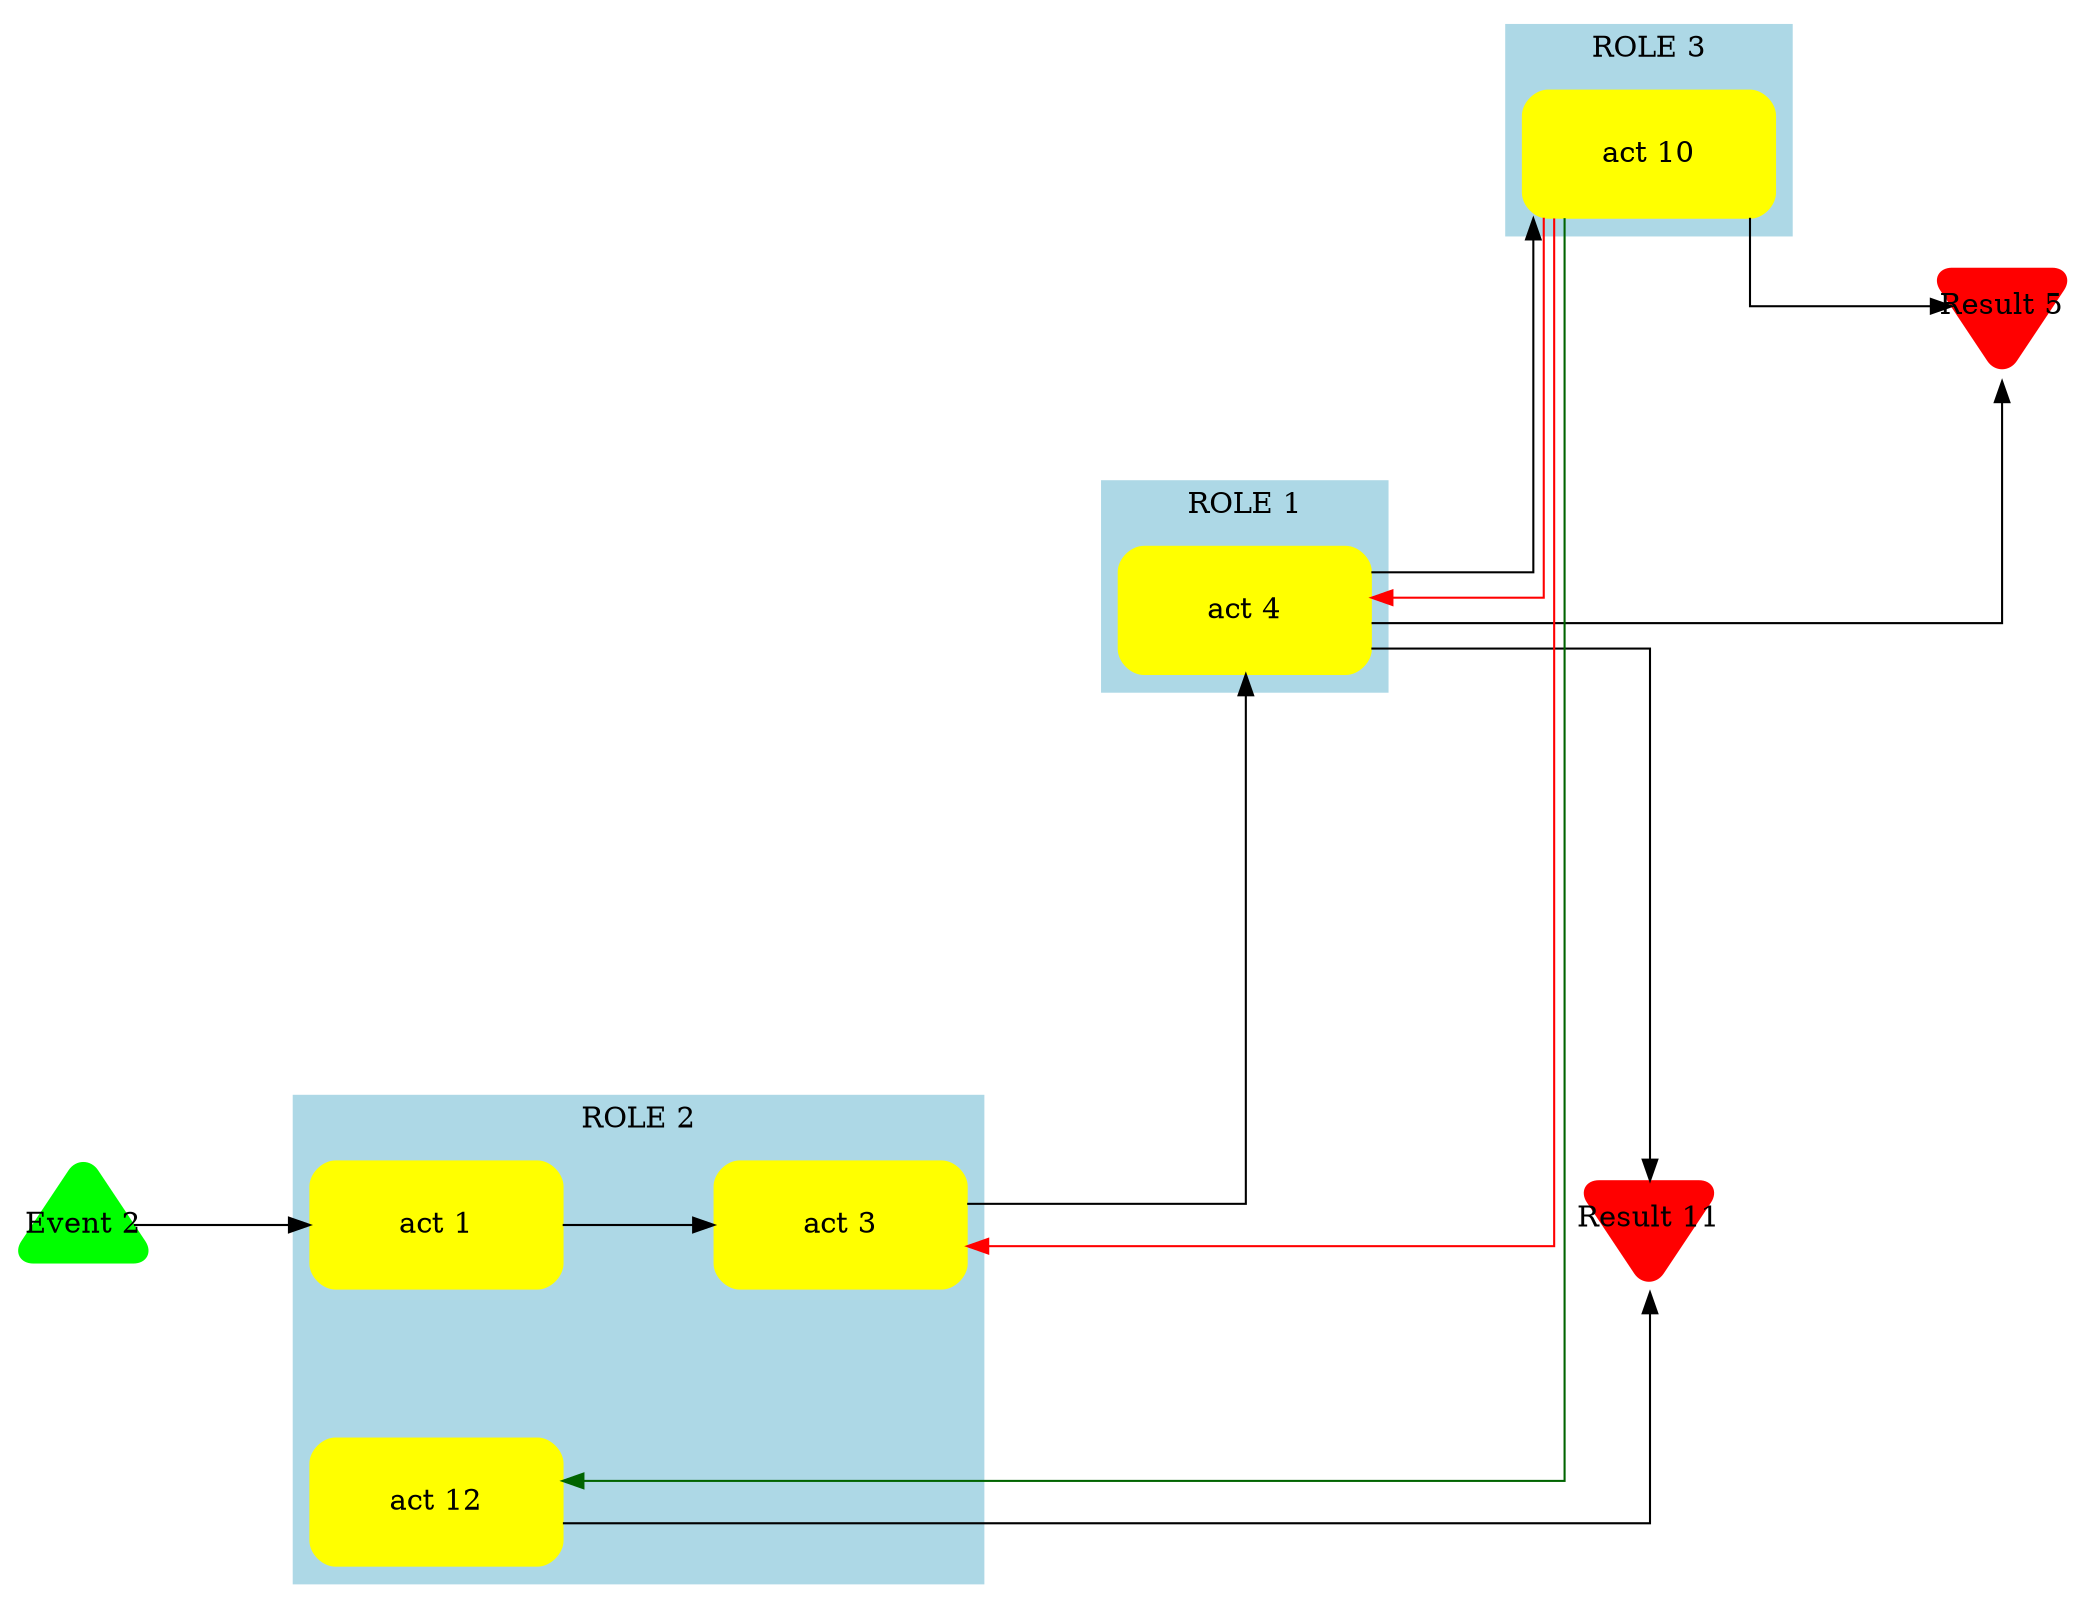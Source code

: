 digraph diagram24 {
rankdir=LR;overlap=scalexy;splines=ortho;sep=1;nodesep=1;
/*rankdir=TB;overlap=scalexy;splines=ortho;sep=1;nodesep=1;*/

node[fontsize=14.0]

subgraph cluster_7 { label="ROLE 2";style=filled;color=lightblue;1;3;12}
subgraph cluster_8 { label="ROLE 1";style=filled;color=lightblue;4}
subgraph cluster_9 { label="ROLE 3";style=filled;color=lightblue;10}

"4"  [label="act 4"; shape=box,style="rounded,filled",color=yellow,fixedsize=true,width=1.6806,height=0.84722]
"1"  [label="act 1"; shape=box,style="rounded,filled",color=yellow,fixedsize=true,width=1.6806,height=0.84722]
"3"  [label="act 3"; shape=box,style="rounded,filled",color=yellow,fixedsize=true,width=1.6806,height=0.84722]
"10" [label="act 10"; shape=box,style="rounded,filled",color=yellow,fixedsize=true,width=1.6806,height=0.84722]
"12" [label="act 12"; shape=box,style="rounded,filled",color=yellow,fixedsize=true,width=1.6806,height=0.84722]
"5"  [label="Result 5"; shape=invtriangle,fixedsize=true,width=1.0,height=1.0,style="rounded,filled",color=red]
"2"  [label="Event 2"; shape=triangle,fixedsize=true,width=1.0,height=1.0,style="rounded,filled",color=green]
"11" [label="Result 11"; shape=invtriangle,fixedsize=true,width=1.0,height=1.0,style="rounded,filled",color=red]

"1" -> "3"  [minlen=2.0];
"4" -> "10" [minlen=2.0];
"4" -> "5"  [minlen=2.0];
"3" -> "4"  [minlen=2.0];
"10" -> "5" [minlen=2.0];
"2" -> "1"  [minlen=2.0];
"4" -> "11" [minlen=2.0];
"12" -> "11" [minlen=2.0];

/*"10" -> "3" [minlen=2.0];
"10" -> "4" [minlen=2.0];
"10" -> "12" [minlen=2.0];
*/
"10" -> "3" [minlen=2.0,constraint=false,style="filled",color=red];
"10" -> "4" [minlen=2.0,constraint=false,style="filled",color=red];
"10" -> "12" [minlen=2.0,constraint=false,style="filled",color=darkgreen];
}
